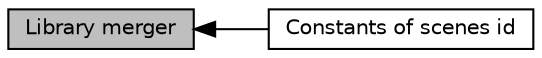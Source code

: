 digraph "Library merger"
{
  edge [fontname="Helvetica",fontsize="10",labelfontname="Helvetica",labelfontsize="10"];
  node [fontname="Helvetica",fontsize="10",shape=record];
  rankdir=LR;
  Node1 [label="Constants of scenes id",height=0.2,width=0.4,color="black", fillcolor="white", style="filled",URL="$group___c.html",tooltip="Scenes id These ids are requried to determine which scene is currenlty running and going to be run..."];
  Node0 [label="Library merger",height=0.2,width=0.4,color="black", fillcolor="grey75", style="filled", fontcolor="black"];
  Node0->Node1 [shape=plaintext, dir="back", style="solid"];
}
